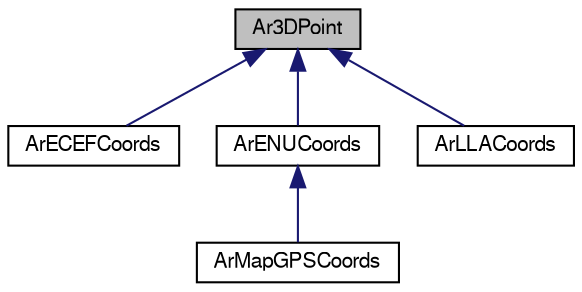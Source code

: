 digraph G
{
  edge [fontname="FreeSans",fontsize=10,labelfontname="FreeSans",labelfontsize=10];
  node [fontname="FreeSans",fontsize=10,shape=record];
  Node1 [label="Ar3DPoint",height=0.2,width=0.4,color="black", fillcolor="grey75", style="filled" fontcolor="black"];
  Node1 -> Node2 [dir=back,color="midnightblue",fontsize=10,style="solid",fontname="FreeSans"];
  Node2 [label="ArECEFCoords",height=0.2,width=0.4,color="black", fillcolor="white", style="filled",URL="$classArECEFCoords.html"];
  Node1 -> Node3 [dir=back,color="midnightblue",fontsize=10,style="solid",fontname="FreeSans"];
  Node3 [label="ArENUCoords",height=0.2,width=0.4,color="black", fillcolor="white", style="filled",URL="$classArENUCoords.html"];
  Node3 -> Node4 [dir=back,color="midnightblue",fontsize=10,style="solid",fontname="FreeSans"];
  Node4 [label="ArMapGPSCoords",height=0.2,width=0.4,color="black", fillcolor="white", style="filled",URL="$classArMapGPSCoords.html"];
  Node1 -> Node5 [dir=back,color="midnightblue",fontsize=10,style="solid",fontname="FreeSans"];
  Node5 [label="ArLLACoords",height=0.2,width=0.4,color="black", fillcolor="white", style="filled",URL="$classArLLACoords.html"];
}

